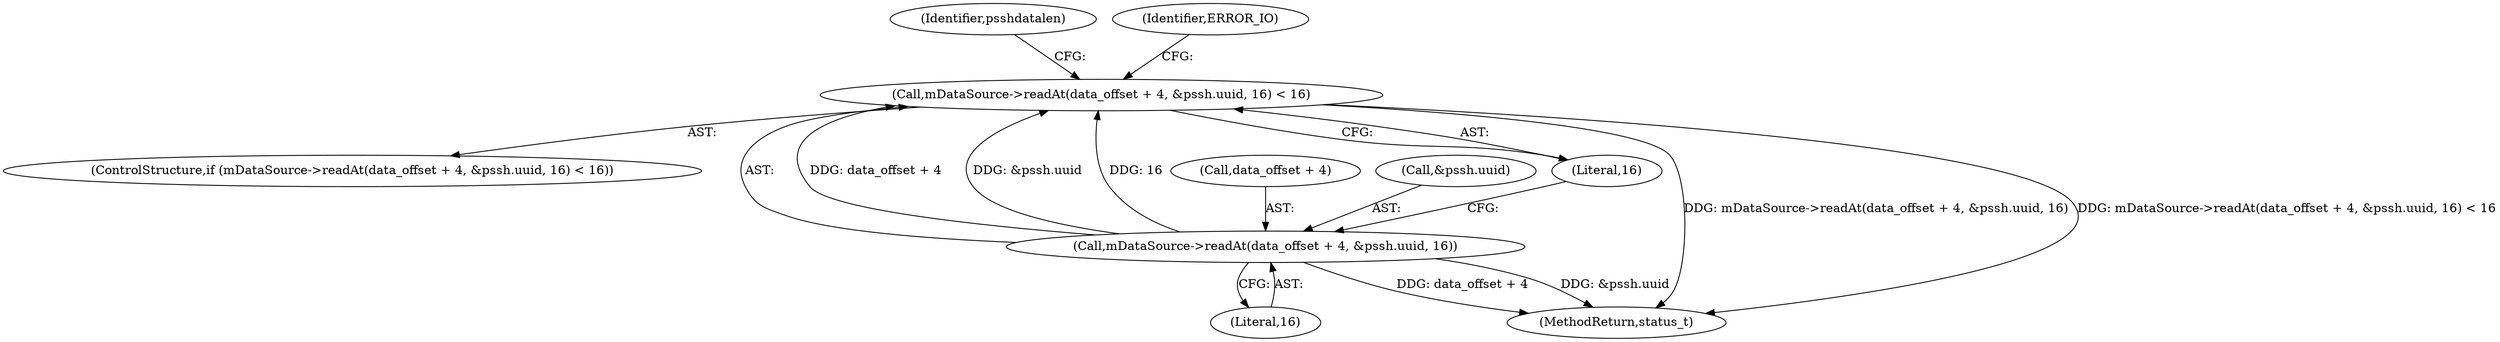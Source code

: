digraph "0_Android_463a6f807e187828442949d1924e143cf07778c6@API" {
"1001006" [label="(Call,mDataSource->readAt(data_offset + 4, &pssh.uuid, 16) < 16)"];
"1001007" [label="(Call,mDataSource->readAt(data_offset + 4, &pssh.uuid, 16))"];
"1001005" [label="(ControlStructure,if (mDataSource->readAt(data_offset + 4, &pssh.uuid, 16) < 16))"];
"1001006" [label="(Call,mDataSource->readAt(data_offset + 4, &pssh.uuid, 16) < 16)"];
"1001022" [label="(Identifier,psshdatalen)"];
"1001019" [label="(Identifier,ERROR_IO)"];
"1001015" [label="(Literal,16)"];
"1001008" [label="(Call,data_offset + 4)"];
"1001011" [label="(Call,&pssh.uuid)"];
"1001016" [label="(Literal,16)"];
"1002911" [label="(MethodReturn,status_t)"];
"1001007" [label="(Call,mDataSource->readAt(data_offset + 4, &pssh.uuid, 16))"];
"1001006" -> "1001005"  [label="AST: "];
"1001006" -> "1001016"  [label="CFG: "];
"1001007" -> "1001006"  [label="AST: "];
"1001016" -> "1001006"  [label="AST: "];
"1001019" -> "1001006"  [label="CFG: "];
"1001022" -> "1001006"  [label="CFG: "];
"1001006" -> "1002911"  [label="DDG: mDataSource->readAt(data_offset + 4, &pssh.uuid, 16)"];
"1001006" -> "1002911"  [label="DDG: mDataSource->readAt(data_offset + 4, &pssh.uuid, 16) < 16"];
"1001007" -> "1001006"  [label="DDG: data_offset + 4"];
"1001007" -> "1001006"  [label="DDG: &pssh.uuid"];
"1001007" -> "1001006"  [label="DDG: 16"];
"1001007" -> "1001015"  [label="CFG: "];
"1001008" -> "1001007"  [label="AST: "];
"1001011" -> "1001007"  [label="AST: "];
"1001015" -> "1001007"  [label="AST: "];
"1001016" -> "1001007"  [label="CFG: "];
"1001007" -> "1002911"  [label="DDG: data_offset + 4"];
"1001007" -> "1002911"  [label="DDG: &pssh.uuid"];
}
